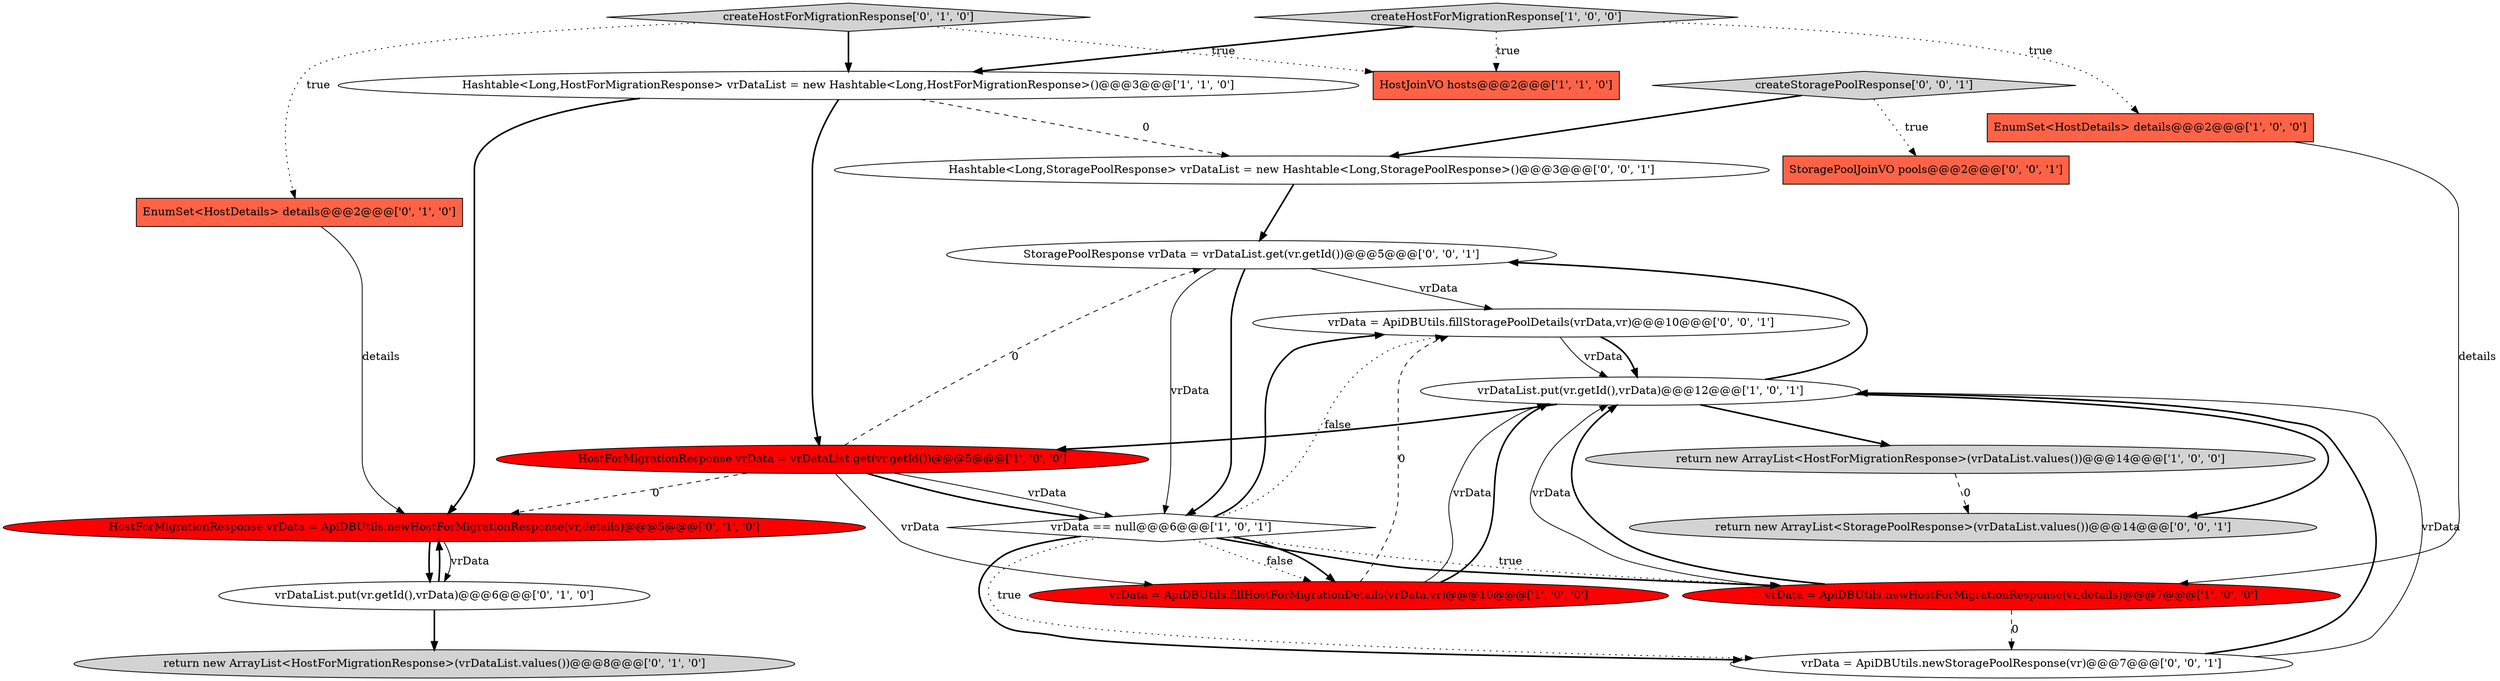 digraph {
20 [style = filled, label = "StoragePoolResponse vrData = vrDataList.get(vr.getId())@@@5@@@['0', '0', '1']", fillcolor = white, shape = ellipse image = "AAA0AAABBB3BBB"];
21 [style = filled, label = "vrData = ApiDBUtils.newStoragePoolResponse(vr)@@@7@@@['0', '0', '1']", fillcolor = white, shape = ellipse image = "AAA0AAABBB3BBB"];
7 [style = filled, label = "createHostForMigrationResponse['1', '0', '0']", fillcolor = lightgray, shape = diamond image = "AAA0AAABBB1BBB"];
0 [style = filled, label = "EnumSet<HostDetails> details@@@2@@@['1', '0', '0']", fillcolor = tomato, shape = box image = "AAA0AAABBB1BBB"];
17 [style = filled, label = "Hashtable<Long,StoragePoolResponse> vrDataList = new Hashtable<Long,StoragePoolResponse>()@@@3@@@['0', '0', '1']", fillcolor = white, shape = ellipse image = "AAA0AAABBB3BBB"];
18 [style = filled, label = "return new ArrayList<StoragePoolResponse>(vrDataList.values())@@@14@@@['0', '0', '1']", fillcolor = lightgray, shape = ellipse image = "AAA0AAABBB3BBB"];
14 [style = filled, label = "createHostForMigrationResponse['0', '1', '0']", fillcolor = lightgray, shape = diamond image = "AAA0AAABBB2BBB"];
10 [style = filled, label = "return new ArrayList<HostForMigrationResponse>(vrDataList.values())@@@8@@@['0', '1', '0']", fillcolor = lightgray, shape = ellipse image = "AAA0AAABBB2BBB"];
2 [style = filled, label = "Hashtable<Long,HostForMigrationResponse> vrDataList = new Hashtable<Long,HostForMigrationResponse>()@@@3@@@['1', '1', '0']", fillcolor = white, shape = ellipse image = "AAA0AAABBB1BBB"];
15 [style = filled, label = "vrData = ApiDBUtils.fillStoragePoolDetails(vrData,vr)@@@10@@@['0', '0', '1']", fillcolor = white, shape = ellipse image = "AAA0AAABBB3BBB"];
16 [style = filled, label = "StoragePoolJoinVO pools@@@2@@@['0', '0', '1']", fillcolor = tomato, shape = box image = "AAA0AAABBB3BBB"];
19 [style = filled, label = "createStoragePoolResponse['0', '0', '1']", fillcolor = lightgray, shape = diamond image = "AAA0AAABBB3BBB"];
5 [style = filled, label = "return new ArrayList<HostForMigrationResponse>(vrDataList.values())@@@14@@@['1', '0', '0']", fillcolor = lightgray, shape = ellipse image = "AAA0AAABBB1BBB"];
11 [style = filled, label = "EnumSet<HostDetails> details@@@2@@@['0', '1', '0']", fillcolor = tomato, shape = box image = "AAA0AAABBB2BBB"];
1 [style = filled, label = "HostJoinVO hosts@@@2@@@['1', '1', '0']", fillcolor = tomato, shape = box image = "AAA0AAABBB1BBB"];
8 [style = filled, label = "vrData == null@@@6@@@['1', '0', '1']", fillcolor = white, shape = diamond image = "AAA0AAABBB1BBB"];
13 [style = filled, label = "vrDataList.put(vr.getId(),vrData)@@@6@@@['0', '1', '0']", fillcolor = white, shape = ellipse image = "AAA0AAABBB2BBB"];
6 [style = filled, label = "vrData = ApiDBUtils.newHostForMigrationResponse(vr,details)@@@7@@@['1', '0', '0']", fillcolor = red, shape = ellipse image = "AAA1AAABBB1BBB"];
3 [style = filled, label = "vrDataList.put(vr.getId(),vrData)@@@12@@@['1', '0', '1']", fillcolor = white, shape = ellipse image = "AAA0AAABBB1BBB"];
12 [style = filled, label = "HostForMigrationResponse vrData = ApiDBUtils.newHostForMigrationResponse(vr,details)@@@5@@@['0', '1', '0']", fillcolor = red, shape = ellipse image = "AAA1AAABBB2BBB"];
9 [style = filled, label = "HostForMigrationResponse vrData = vrDataList.get(vr.getId())@@@5@@@['1', '0', '0']", fillcolor = red, shape = ellipse image = "AAA1AAABBB1BBB"];
4 [style = filled, label = "vrData = ApiDBUtils.fillHostForMigrationDetails(vrData,vr)@@@10@@@['1', '0', '0']", fillcolor = red, shape = ellipse image = "AAA1AAABBB1BBB"];
9->20 [style = dashed, label="0"];
13->10 [style = bold, label=""];
0->6 [style = solid, label="details"];
6->3 [style = bold, label=""];
4->3 [style = bold, label=""];
9->8 [style = solid, label="vrData"];
20->15 [style = solid, label="vrData"];
6->21 [style = dashed, label="0"];
8->15 [style = bold, label=""];
8->21 [style = dotted, label="true"];
12->13 [style = solid, label="vrData"];
15->3 [style = solid, label="vrData"];
4->3 [style = solid, label="vrData"];
8->15 [style = dotted, label="false"];
8->4 [style = dotted, label="false"];
8->6 [style = bold, label=""];
19->17 [style = bold, label=""];
2->9 [style = bold, label=""];
20->8 [style = solid, label="vrData"];
9->4 [style = solid, label="vrData"];
7->0 [style = dotted, label="true"];
9->8 [style = bold, label=""];
15->3 [style = bold, label=""];
2->17 [style = dashed, label="0"];
5->18 [style = dashed, label="0"];
2->12 [style = bold, label=""];
3->18 [style = bold, label=""];
3->9 [style = bold, label=""];
12->13 [style = bold, label=""];
3->5 [style = bold, label=""];
20->8 [style = bold, label=""];
3->20 [style = bold, label=""];
13->12 [style = bold, label=""];
8->6 [style = dotted, label="true"];
21->3 [style = solid, label="vrData"];
7->2 [style = bold, label=""];
4->15 [style = dashed, label="0"];
19->16 [style = dotted, label="true"];
8->21 [style = bold, label=""];
6->3 [style = solid, label="vrData"];
14->11 [style = dotted, label="true"];
14->2 [style = bold, label=""];
9->12 [style = dashed, label="0"];
14->1 [style = dotted, label="true"];
8->4 [style = bold, label=""];
11->12 [style = solid, label="details"];
7->1 [style = dotted, label="true"];
21->3 [style = bold, label=""];
17->20 [style = bold, label=""];
}
